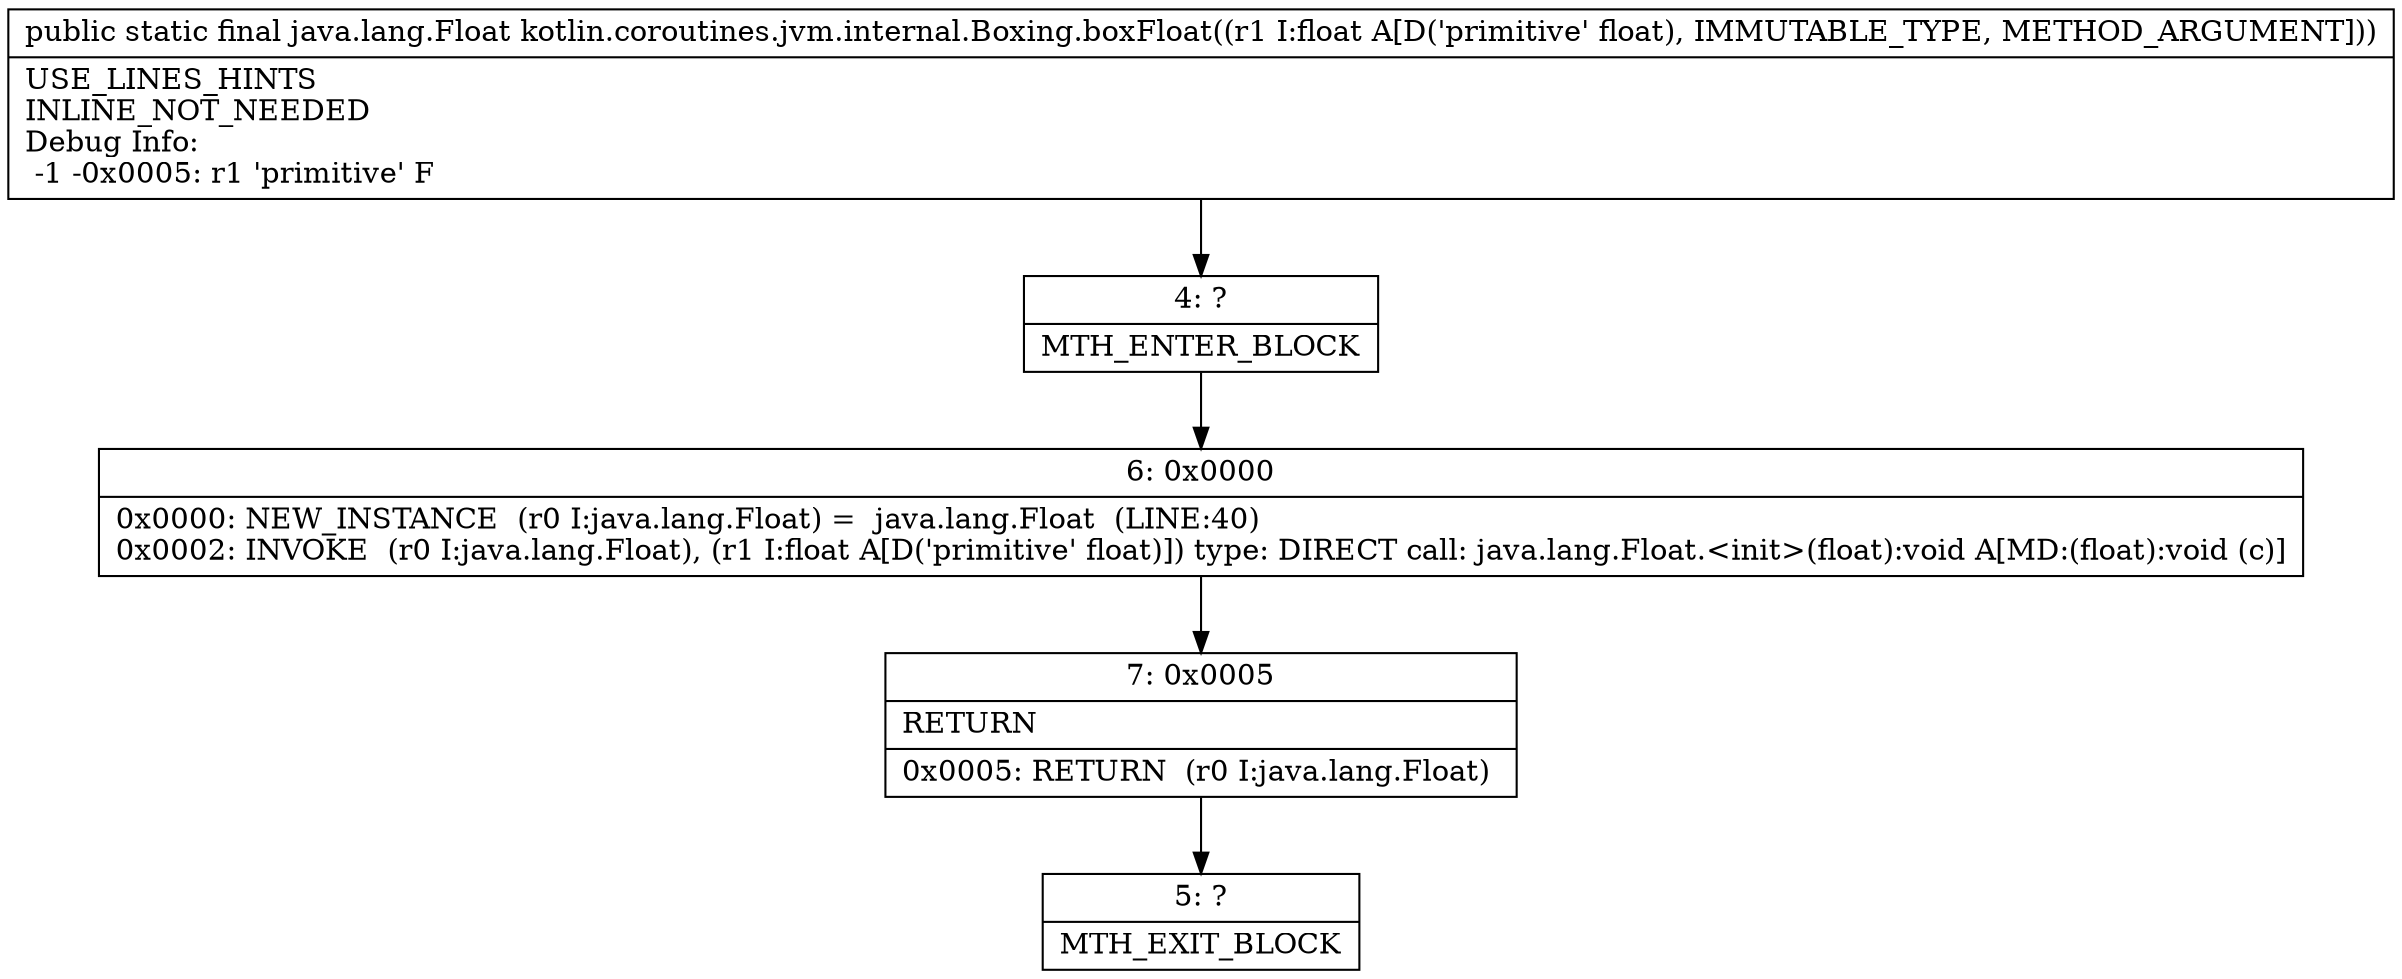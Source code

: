 digraph "CFG forkotlin.coroutines.jvm.internal.Boxing.boxFloat(F)Ljava\/lang\/Float;" {
Node_4 [shape=record,label="{4\:\ ?|MTH_ENTER_BLOCK\l}"];
Node_6 [shape=record,label="{6\:\ 0x0000|0x0000: NEW_INSTANCE  (r0 I:java.lang.Float) =  java.lang.Float  (LINE:40)\l0x0002: INVOKE  (r0 I:java.lang.Float), (r1 I:float A[D('primitive' float)]) type: DIRECT call: java.lang.Float.\<init\>(float):void A[MD:(float):void (c)]\l}"];
Node_7 [shape=record,label="{7\:\ 0x0005|RETURN\l|0x0005: RETURN  (r0 I:java.lang.Float) \l}"];
Node_5 [shape=record,label="{5\:\ ?|MTH_EXIT_BLOCK\l}"];
MethodNode[shape=record,label="{public static final java.lang.Float kotlin.coroutines.jvm.internal.Boxing.boxFloat((r1 I:float A[D('primitive' float), IMMUTABLE_TYPE, METHOD_ARGUMENT]))  | USE_LINES_HINTS\lINLINE_NOT_NEEDED\lDebug Info:\l  \-1 \-0x0005: r1 'primitive' F\l}"];
MethodNode -> Node_4;Node_4 -> Node_6;
Node_6 -> Node_7;
Node_7 -> Node_5;
}

